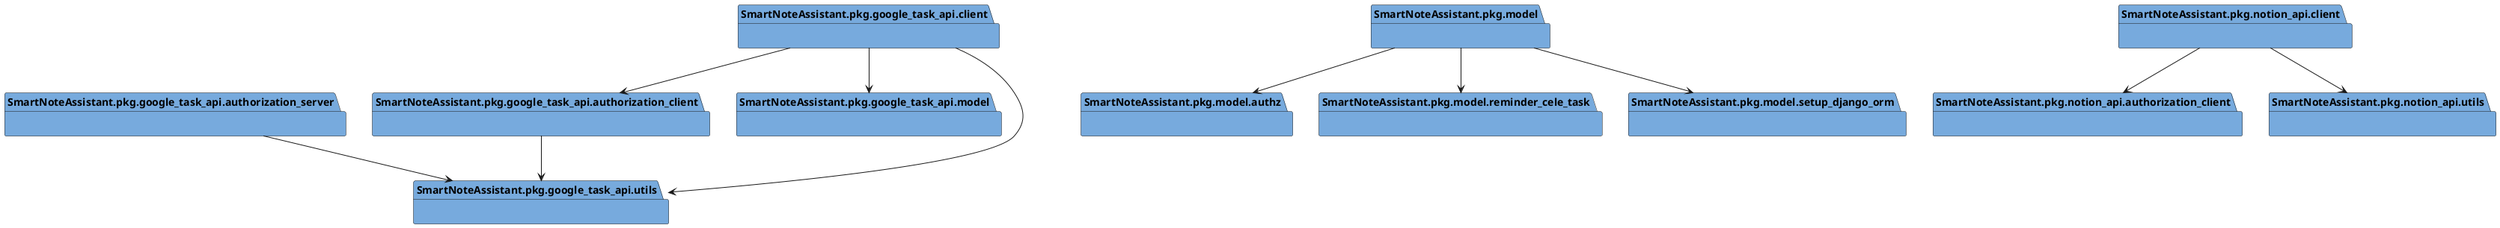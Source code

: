 @startuml packages_pkg
set namespaceSeparator none
package "SmartNoteAssistant.pkg.google_task_api.authorization_client" as SmartNoteAssistant.pkg.google_task_api.authorization_client #77AADD {
}
package "SmartNoteAssistant.pkg.google_task_api.authorization_server" as SmartNoteAssistant.pkg.google_task_api.authorization_server #77AADD {
}
package "SmartNoteAssistant.pkg.google_task_api.client" as SmartNoteAssistant.pkg.google_task_api.client #77AADD {
}
package "SmartNoteAssistant.pkg.google_task_api.model" as SmartNoteAssistant.pkg.google_task_api.model #77AADD {
}
package "SmartNoteAssistant.pkg.google_task_api.utils" as SmartNoteAssistant.pkg.google_task_api.utils #77AADD {
}
package "SmartNoteAssistant.pkg.model" as SmartNoteAssistant.pkg.model #77AADD {
}
package "SmartNoteAssistant.pkg.model.authz" as SmartNoteAssistant.pkg.model.authz #77AADD {
}
package "SmartNoteAssistant.pkg.model.reminder_cele_task" as SmartNoteAssistant.pkg.model.reminder_cele_task #77AADD {
}
package "SmartNoteAssistant.pkg.model.setup_django_orm" as SmartNoteAssistant.pkg.model.setup_django_orm #77AADD {
}
package "SmartNoteAssistant.pkg.notion_api.authorization_client" as SmartNoteAssistant.pkg.notion_api.authorization_client #77AADD {
}
package "SmartNoteAssistant.pkg.notion_api.client" as SmartNoteAssistant.pkg.notion_api.client #77AADD {
}
package "SmartNoteAssistant.pkg.notion_api.utils" as SmartNoteAssistant.pkg.notion_api.utils #77AADD {
}
SmartNoteAssistant.pkg.google_task_api.authorization_client --> SmartNoteAssistant.pkg.google_task_api.utils
SmartNoteAssistant.pkg.google_task_api.authorization_server --> SmartNoteAssistant.pkg.google_task_api.utils
SmartNoteAssistant.pkg.google_task_api.client --> SmartNoteAssistant.pkg.google_task_api.authorization_client
SmartNoteAssistant.pkg.google_task_api.client --> SmartNoteAssistant.pkg.google_task_api.model
SmartNoteAssistant.pkg.google_task_api.client --> SmartNoteAssistant.pkg.google_task_api.utils
SmartNoteAssistant.pkg.model --> SmartNoteAssistant.pkg.model.authz
SmartNoteAssistant.pkg.model --> SmartNoteAssistant.pkg.model.reminder_cele_task
SmartNoteAssistant.pkg.model --> SmartNoteAssistant.pkg.model.setup_django_orm
SmartNoteAssistant.pkg.notion_api.client --> SmartNoteAssistant.pkg.notion_api.authorization_client
SmartNoteAssistant.pkg.notion_api.client --> SmartNoteAssistant.pkg.notion_api.utils
@enduml
